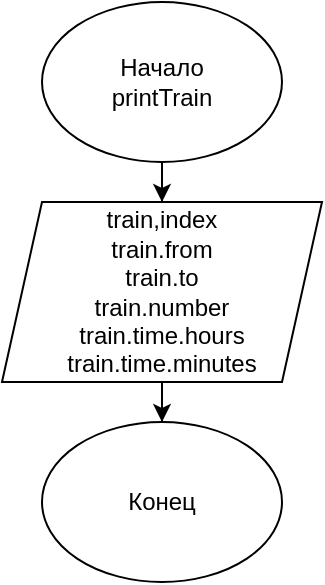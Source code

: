 <mxfile version="21.1.1" type="device">
  <diagram name="Страница 1" id="5URJhq7y2UKaUrfcYOFv">
    <mxGraphModel dx="792" dy="1138" grid="1" gridSize="10" guides="1" tooltips="1" connect="1" arrows="1" fold="1" page="1" pageScale="1" pageWidth="827" pageHeight="1169" math="0" shadow="0">
      <root>
        <mxCell id="0" />
        <mxCell id="1" parent="0" />
        <mxCell id="CvAtxBFxbtteKyjrE9Nz-3" style="edgeStyle=orthogonalEdgeStyle;rounded=0;orthogonalLoop=1;jettySize=auto;html=1;" edge="1" parent="1" source="CvAtxBFxbtteKyjrE9Nz-1" target="CvAtxBFxbtteKyjrE9Nz-2">
          <mxGeometry relative="1" as="geometry" />
        </mxCell>
        <mxCell id="CvAtxBFxbtteKyjrE9Nz-1" value="Начало&lt;br&gt;printTrain" style="ellipse;whiteSpace=wrap;html=1;" vertex="1" parent="1">
          <mxGeometry x="370" y="50" width="120" height="80" as="geometry" />
        </mxCell>
        <mxCell id="CvAtxBFxbtteKyjrE9Nz-5" style="edgeStyle=orthogonalEdgeStyle;rounded=0;orthogonalLoop=1;jettySize=auto;html=1;entryX=0.5;entryY=0;entryDx=0;entryDy=0;" edge="1" parent="1" source="CvAtxBFxbtteKyjrE9Nz-2" target="CvAtxBFxbtteKyjrE9Nz-4">
          <mxGeometry relative="1" as="geometry" />
        </mxCell>
        <mxCell id="CvAtxBFxbtteKyjrE9Nz-2" value="train,index&lt;br&gt;train.from&lt;br&gt;train.to&lt;br&gt;train.number&lt;br&gt;train.time.hours&lt;br&gt;train.time.minutes" style="shape=parallelogram;perimeter=parallelogramPerimeter;whiteSpace=wrap;html=1;fixedSize=1;" vertex="1" parent="1">
          <mxGeometry x="350" y="150" width="160" height="90" as="geometry" />
        </mxCell>
        <mxCell id="CvAtxBFxbtteKyjrE9Nz-4" value="Конец" style="ellipse;whiteSpace=wrap;html=1;" vertex="1" parent="1">
          <mxGeometry x="370" y="260" width="120" height="80" as="geometry" />
        </mxCell>
      </root>
    </mxGraphModel>
  </diagram>
</mxfile>
